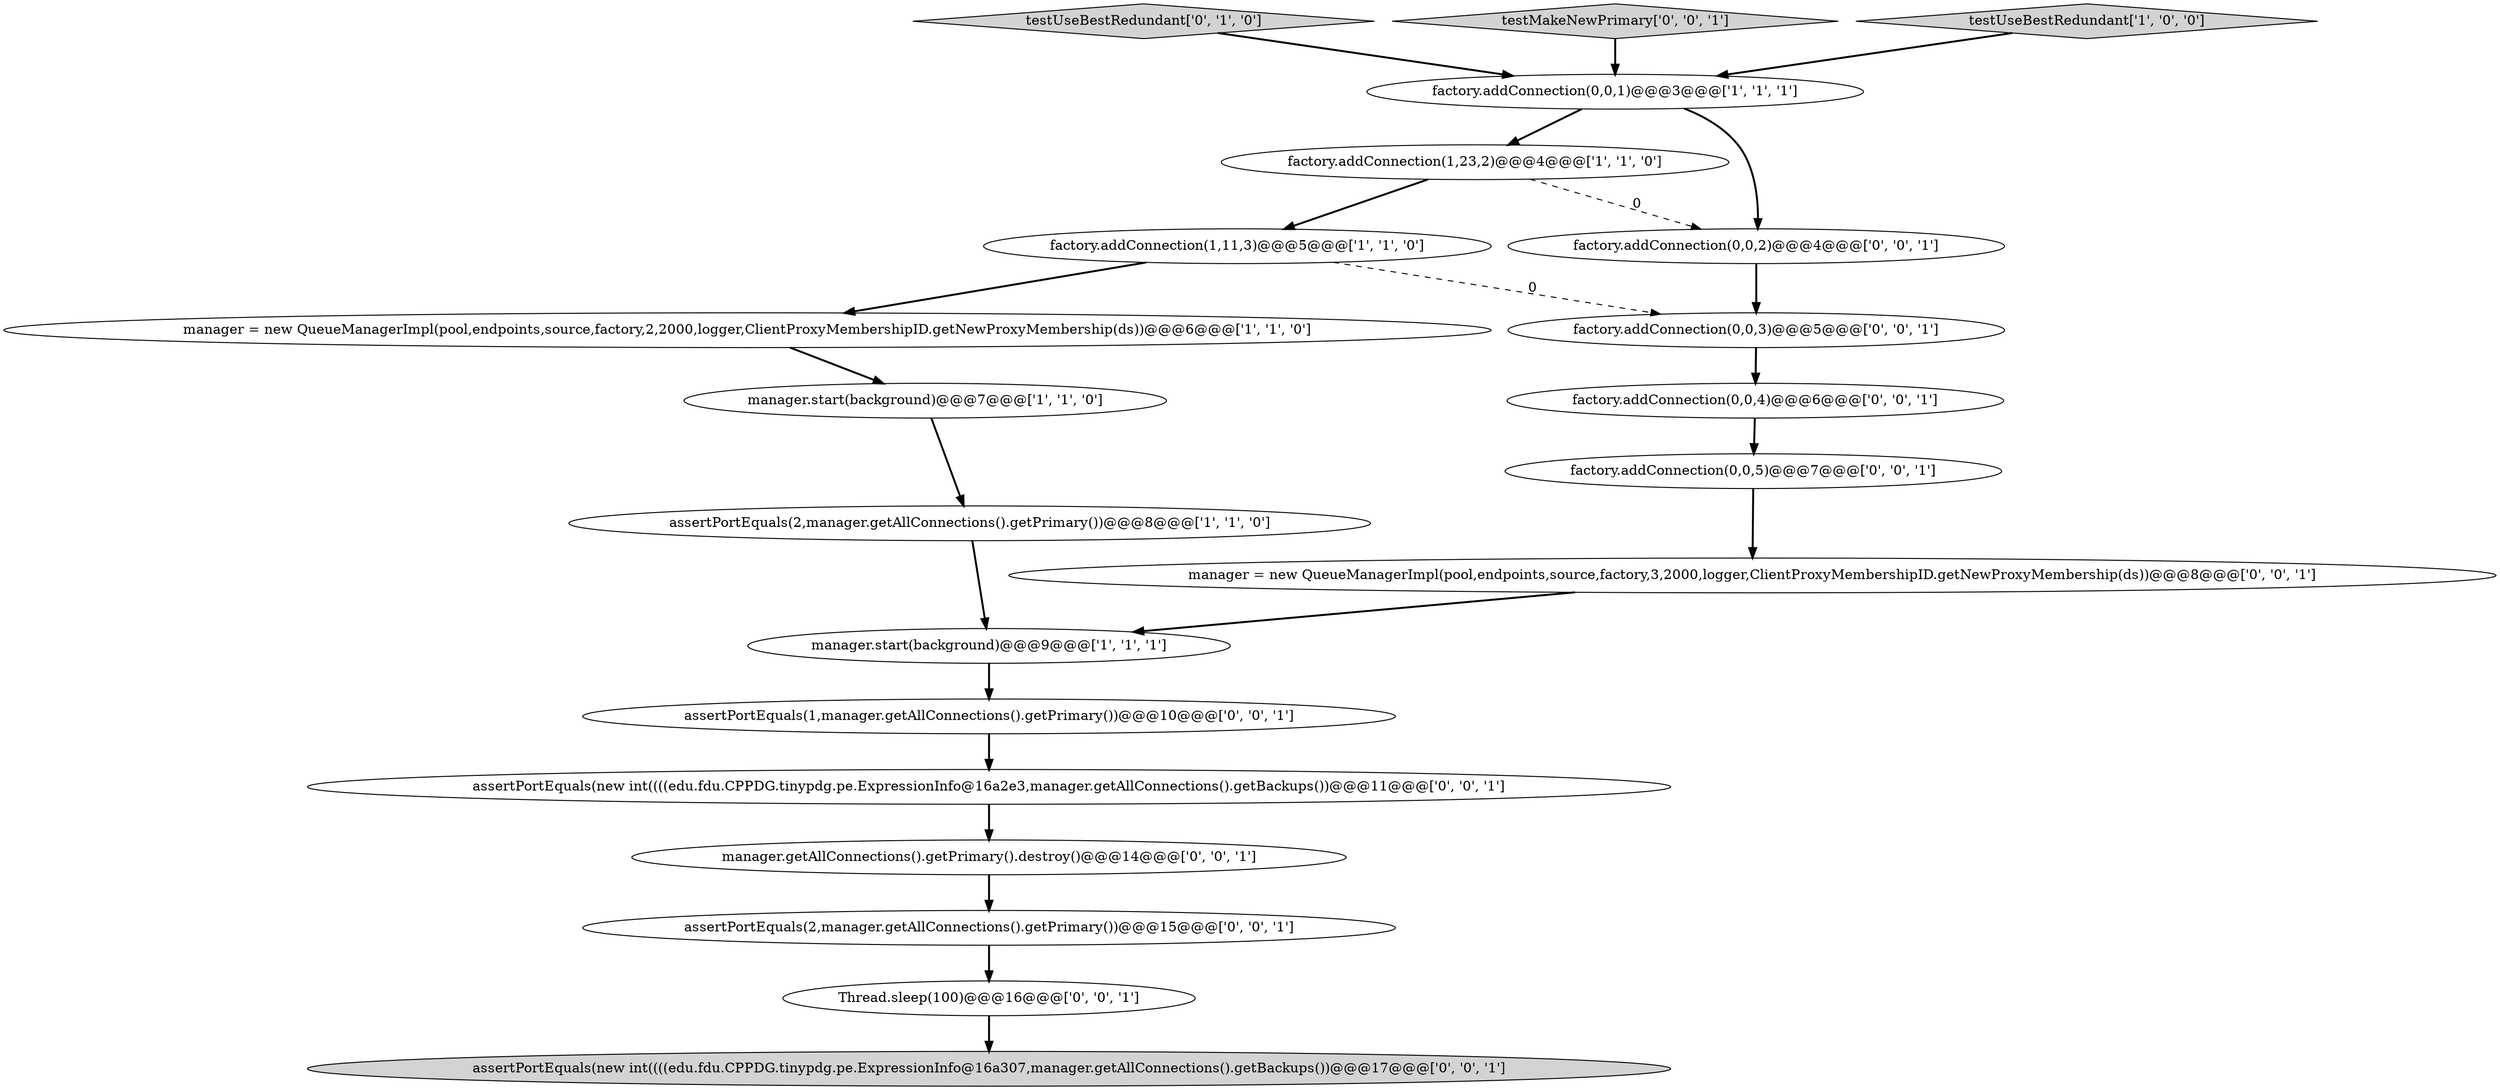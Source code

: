 digraph {
5 [style = filled, label = "factory.addConnection(1,23,2)@@@4@@@['1', '1', '0']", fillcolor = white, shape = ellipse image = "AAA0AAABBB1BBB"];
3 [style = filled, label = "factory.addConnection(1,11,3)@@@5@@@['1', '1', '0']", fillcolor = white, shape = ellipse image = "AAA0AAABBB1BBB"];
8 [style = filled, label = "testUseBestRedundant['0', '1', '0']", fillcolor = lightgray, shape = diamond image = "AAA0AAABBB2BBB"];
15 [style = filled, label = "assertPortEquals(1,manager.getAllConnections().getPrimary())@@@10@@@['0', '0', '1']", fillcolor = white, shape = ellipse image = "AAA0AAABBB3BBB"];
7 [style = filled, label = "factory.addConnection(0,0,1)@@@3@@@['1', '1', '1']", fillcolor = white, shape = ellipse image = "AAA0AAABBB1BBB"];
9 [style = filled, label = "Thread.sleep(100)@@@16@@@['0', '0', '1']", fillcolor = white, shape = ellipse image = "AAA0AAABBB3BBB"];
4 [style = filled, label = "manager = new QueueManagerImpl(pool,endpoints,source,factory,2,2000,logger,ClientProxyMembershipID.getNewProxyMembership(ds))@@@6@@@['1', '1', '0']", fillcolor = white, shape = ellipse image = "AAA0AAABBB1BBB"];
6 [style = filled, label = "manager.start(background)@@@7@@@['1', '1', '0']", fillcolor = white, shape = ellipse image = "AAA0AAABBB1BBB"];
10 [style = filled, label = "manager = new QueueManagerImpl(pool,endpoints,source,factory,3,2000,logger,ClientProxyMembershipID.getNewProxyMembership(ds))@@@8@@@['0', '0', '1']", fillcolor = white, shape = ellipse image = "AAA0AAABBB3BBB"];
13 [style = filled, label = "manager.getAllConnections().getPrimary().destroy()@@@14@@@['0', '0', '1']", fillcolor = white, shape = ellipse image = "AAA0AAABBB3BBB"];
20 [style = filled, label = "factory.addConnection(0,0,4)@@@6@@@['0', '0', '1']", fillcolor = white, shape = ellipse image = "AAA0AAABBB3BBB"];
17 [style = filled, label = "testMakeNewPrimary['0', '0', '1']", fillcolor = lightgray, shape = diamond image = "AAA0AAABBB3BBB"];
12 [style = filled, label = "assertPortEquals(new int((((edu.fdu.CPPDG.tinypdg.pe.ExpressionInfo@16a2e3,manager.getAllConnections().getBackups())@@@11@@@['0', '0', '1']", fillcolor = white, shape = ellipse image = "AAA0AAABBB3BBB"];
19 [style = filled, label = "assertPortEquals(new int((((edu.fdu.CPPDG.tinypdg.pe.ExpressionInfo@16a307,manager.getAllConnections().getBackups())@@@17@@@['0', '0', '1']", fillcolor = lightgray, shape = ellipse image = "AAA0AAABBB3BBB"];
0 [style = filled, label = "manager.start(background)@@@9@@@['1', '1', '1']", fillcolor = white, shape = ellipse image = "AAA0AAABBB1BBB"];
14 [style = filled, label = "factory.addConnection(0,0,2)@@@4@@@['0', '0', '1']", fillcolor = white, shape = ellipse image = "AAA0AAABBB3BBB"];
2 [style = filled, label = "assertPortEquals(2,manager.getAllConnections().getPrimary())@@@8@@@['1', '1', '0']", fillcolor = white, shape = ellipse image = "AAA0AAABBB1BBB"];
16 [style = filled, label = "assertPortEquals(2,manager.getAllConnections().getPrimary())@@@15@@@['0', '0', '1']", fillcolor = white, shape = ellipse image = "AAA0AAABBB3BBB"];
1 [style = filled, label = "testUseBestRedundant['1', '0', '0']", fillcolor = lightgray, shape = diamond image = "AAA0AAABBB1BBB"];
18 [style = filled, label = "factory.addConnection(0,0,3)@@@5@@@['0', '0', '1']", fillcolor = white, shape = ellipse image = "AAA0AAABBB3BBB"];
11 [style = filled, label = "factory.addConnection(0,0,5)@@@7@@@['0', '0', '1']", fillcolor = white, shape = ellipse image = "AAA0AAABBB3BBB"];
9->19 [style = bold, label=""];
4->6 [style = bold, label=""];
18->20 [style = bold, label=""];
5->14 [style = dashed, label="0"];
14->18 [style = bold, label=""];
15->12 [style = bold, label=""];
6->2 [style = bold, label=""];
12->13 [style = bold, label=""];
7->14 [style = bold, label=""];
11->10 [style = bold, label=""];
0->15 [style = bold, label=""];
13->16 [style = bold, label=""];
3->18 [style = dashed, label="0"];
7->5 [style = bold, label=""];
8->7 [style = bold, label=""];
2->0 [style = bold, label=""];
5->3 [style = bold, label=""];
1->7 [style = bold, label=""];
17->7 [style = bold, label=""];
20->11 [style = bold, label=""];
3->4 [style = bold, label=""];
10->0 [style = bold, label=""];
16->9 [style = bold, label=""];
}
